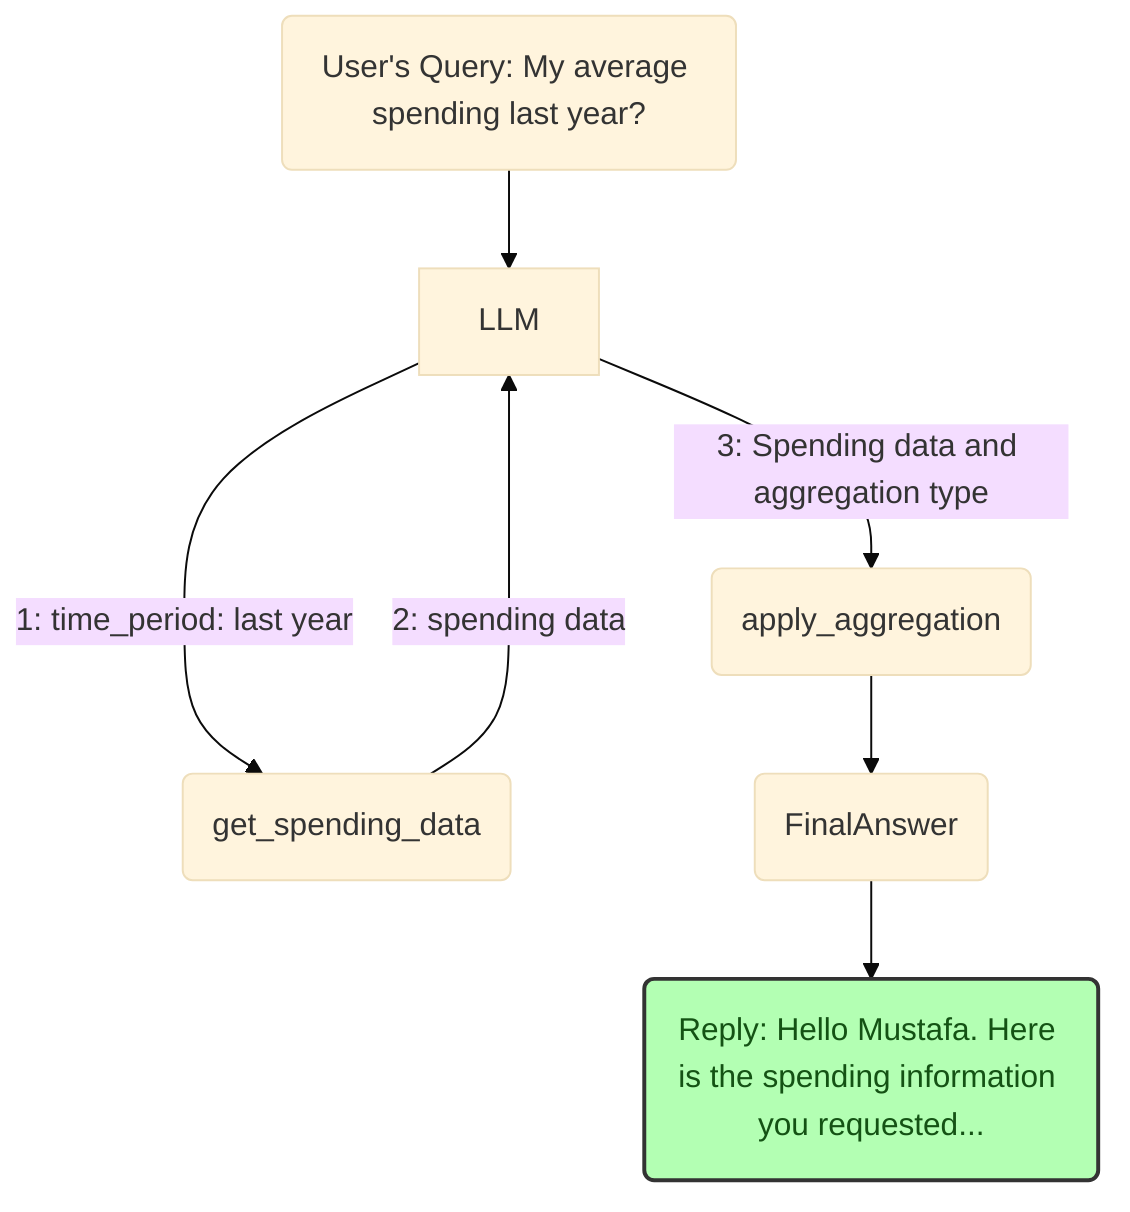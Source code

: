 %%{init: {'theme':'base'}}%%
flowchart TD
    %% Nodes
        U("User's Query: My average spending last year?")
        LLM[LLM]
        GS(get_spending_data)
        A(apply_aggregation)
        FA(FinalAnswer)
        U2(Reply: Hello Mustafa. Here is the spending information you requested...)

    %% Edge connections between nodes
    U --> LLM
    LLM ---> |1: time_period: last year| GS
    GS --> |2: spending data| LLM
    LLM --> |3: Spending data and aggregation type| A
    A --> FA
    FA --> U2

    %% Styles
    style U2 fill:#b3ffb3,stroke:#333,stroke-width:2px,color:#145214